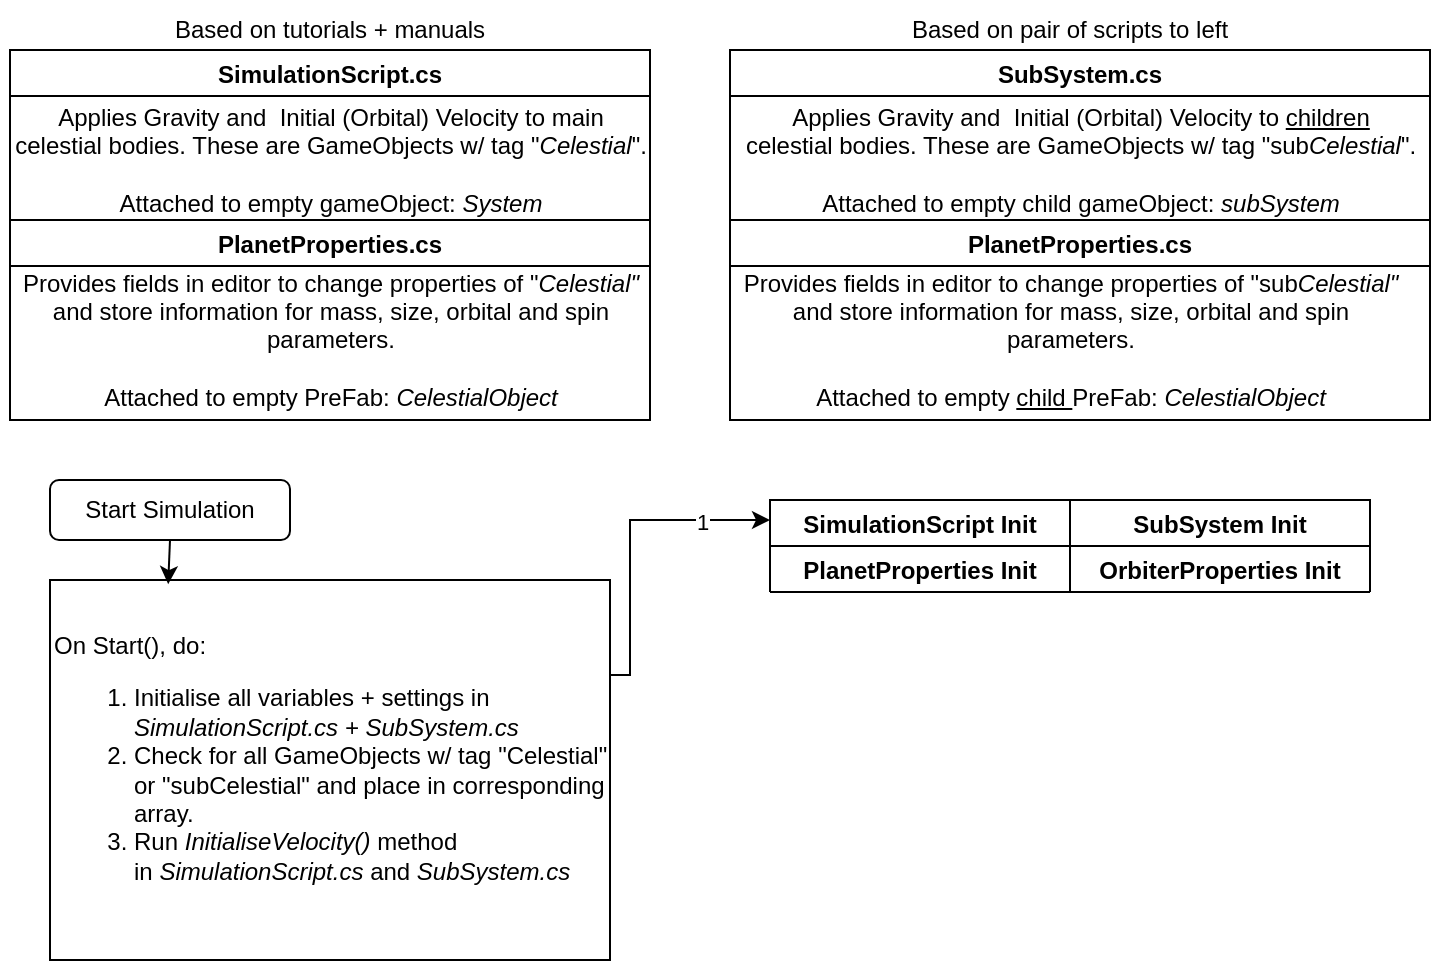 <mxfile version="16.6.5" type="github"><diagram id="WThPoW0LyPVWtw6-_KAM" name="Page-1"><mxGraphModel dx="1381" dy="1864" grid="1" gridSize="10" guides="1" tooltips="1" connect="1" arrows="1" fold="1" page="1" pageScale="1" pageWidth="850" pageHeight="1100" math="0" shadow="0"><root><mxCell id="0"/><mxCell id="1" parent="0"/><mxCell id="TDnozvJFHoWKGeAWm20H-30" style="edgeStyle=orthogonalEdgeStyle;rounded=0;orthogonalLoop=1;jettySize=auto;html=1;exitX=1;exitY=0.25;exitDx=0;exitDy=0;" edge="1" parent="1" source="TDnozvJFHoWKGeAWm20H-1"><mxGeometry relative="1" as="geometry"><mxPoint x="390" y="40" as="targetPoint"/><Array as="points"><mxPoint x="320" y="118"/><mxPoint x="320" y="40"/></Array></mxGeometry></mxCell><mxCell id="TDnozvJFHoWKGeAWm20H-36" value="1" style="edgeLabel;html=1;align=center;verticalAlign=middle;resizable=0;points=[];" vertex="1" connectable="0" parent="TDnozvJFHoWKGeAWm20H-30"><mxGeometry x="0.554" y="-1" relative="1" as="geometry"><mxPoint x="1" as="offset"/></mxGeometry></mxCell><mxCell id="TDnozvJFHoWKGeAWm20H-1" value="&lt;div&gt;&lt;span&gt;On Start(), do:&lt;/span&gt;&lt;/div&gt;&lt;div&gt;&lt;ol&gt;&lt;li&gt;&lt;span&gt;Initialise all variables + settings in &lt;/span&gt;&lt;i&gt;SimulationScript.cs + SubSystem.cs&lt;/i&gt;&lt;/li&gt;&lt;li&gt;Check for all GameObjects w/ tag &quot;Celestial&quot; or &quot;subCelestial&quot; and place in corresponding array.&lt;/li&gt;&lt;li&gt;Run &lt;i&gt;InitialiseVelocity()&lt;/i&gt;&amp;nbsp;method in&amp;nbsp;&lt;i&gt;SimulationScript.cs &lt;/i&gt;and &lt;i&gt;SubSystem.cs&lt;/i&gt;&amp;nbsp;&lt;/li&gt;&lt;/ol&gt;&lt;/div&gt;" style="rounded=0;whiteSpace=wrap;html=1;align=left;" vertex="1" parent="1"><mxGeometry x="30" y="70" width="280" height="190" as="geometry"/></mxCell><mxCell id="TDnozvJFHoWKGeAWm20H-29" style="edgeStyle=orthogonalEdgeStyle;rounded=0;orthogonalLoop=1;jettySize=auto;html=1;exitX=0.5;exitY=1;exitDx=0;exitDy=0;entryX=0.211;entryY=0.011;entryDx=0;entryDy=0;entryPerimeter=0;" edge="1" parent="1" source="TDnozvJFHoWKGeAWm20H-2" target="TDnozvJFHoWKGeAWm20H-1"><mxGeometry relative="1" as="geometry"/></mxCell><mxCell id="TDnozvJFHoWKGeAWm20H-2" value="Start Simulation" style="rounded=1;whiteSpace=wrap;html=1;" vertex="1" parent="1"><mxGeometry x="30" y="20" width="120" height="30" as="geometry"/></mxCell><mxCell id="TDnozvJFHoWKGeAWm20H-22" value="" style="group" vertex="1" connectable="0" parent="1"><mxGeometry x="10" y="-220" width="320" height="210" as="geometry"/></mxCell><mxCell id="TDnozvJFHoWKGeAWm20H-3" value="SimulationScript.cs" style="swimlane;" vertex="1" parent="TDnozvJFHoWKGeAWm20H-22"><mxGeometry y="25" width="320" height="85" as="geometry"><mxRectangle y="25" width="140" height="23" as="alternateBounds"/></mxGeometry></mxCell><mxCell id="TDnozvJFHoWKGeAWm20H-9" value="Applies Gravity and&amp;nbsp; Initial (Orbital) Velocity to main&lt;br&gt;celestial bodies. These are GameObjects w/ tag &quot;&lt;i&gt;Celestial&lt;/i&gt;&quot;.&lt;br&gt;&lt;br&gt;Attached to empty gameObject: &lt;i&gt;System&lt;/i&gt;" style="text;html=1;align=center;verticalAlign=middle;resizable=0;points=[];autosize=1;strokeColor=none;fillColor=none;" vertex="1" parent="TDnozvJFHoWKGeAWm20H-3"><mxGeometry x="-5" y="25" width="330" height="60" as="geometry"/></mxCell><mxCell id="TDnozvJFHoWKGeAWm20H-4" value="PlanetProperties.cs" style="swimlane;" vertex="1" parent="TDnozvJFHoWKGeAWm20H-22"><mxGeometry y="110" width="320" height="100" as="geometry"/></mxCell><mxCell id="TDnozvJFHoWKGeAWm20H-11" value="Provides fields in editor to change properties of &quot;&lt;i&gt;Celestial&quot;&lt;/i&gt;&lt;br&gt;and store information for mass, size, orbital and spin&lt;br&gt;parameters.&lt;br&gt;&lt;br&gt;Attached to empty PreFab: &lt;i&gt;CelestialObject&lt;/i&gt;" style="text;html=1;align=center;verticalAlign=middle;resizable=0;points=[];autosize=1;strokeColor=none;fillColor=none;" vertex="1" parent="TDnozvJFHoWKGeAWm20H-4"><mxGeometry y="20" width="320" height="80" as="geometry"/></mxCell><mxCell id="TDnozvJFHoWKGeAWm20H-7" value="Based on tutorials + manuals" style="text;html=1;strokeColor=none;fillColor=none;align=center;verticalAlign=middle;whiteSpace=wrap;rounded=0;" vertex="1" parent="TDnozvJFHoWKGeAWm20H-22"><mxGeometry width="320" height="30" as="geometry"/></mxCell><mxCell id="TDnozvJFHoWKGeAWm20H-23" value="" style="group" vertex="1" connectable="0" parent="1"><mxGeometry x="370" y="-220" width="350" height="210" as="geometry"/></mxCell><mxCell id="TDnozvJFHoWKGeAWm20H-24" value="SubSystem.cs" style="swimlane;" vertex="1" parent="TDnozvJFHoWKGeAWm20H-23"><mxGeometry y="25" width="350" height="85" as="geometry"/></mxCell><mxCell id="TDnozvJFHoWKGeAWm20H-25" value="Applies Gravity and&amp;nbsp; Initial (Orbital) Velocity to &lt;u&gt;children&lt;/u&gt;&lt;br&gt;celestial bodies. These are GameObjects w/ tag &quot;sub&lt;i&gt;Celestial&lt;/i&gt;&quot;.&lt;br&gt;&lt;br&gt;Attached to empty child gameObject: &lt;i&gt;subSystem&lt;/i&gt;" style="text;html=1;align=center;verticalAlign=middle;resizable=0;points=[];autosize=1;strokeColor=none;fillColor=none;" vertex="1" parent="TDnozvJFHoWKGeAWm20H-24"><mxGeometry y="25" width="350" height="60" as="geometry"/></mxCell><mxCell id="TDnozvJFHoWKGeAWm20H-26" value="PlanetProperties.cs" style="swimlane;" vertex="1" parent="TDnozvJFHoWKGeAWm20H-23"><mxGeometry y="110" width="350" height="100" as="geometry"/></mxCell><mxCell id="TDnozvJFHoWKGeAWm20H-27" value="Provides fields in editor to change properties of &quot;sub&lt;i&gt;Celestial&quot;&lt;/i&gt;&lt;br&gt;and store information for mass, size, orbital and spin&lt;br&gt;parameters.&lt;br&gt;&lt;br&gt;Attached to empty &lt;u&gt;child &lt;/u&gt;PreFab: &lt;i&gt;CelestialObject&lt;/i&gt;" style="text;html=1;align=center;verticalAlign=middle;resizable=0;points=[];autosize=1;strokeColor=none;fillColor=none;" vertex="1" parent="TDnozvJFHoWKGeAWm20H-26"><mxGeometry y="20" width="340" height="80" as="geometry"/></mxCell><mxCell id="TDnozvJFHoWKGeAWm20H-28" value="Based on pair of scripts to left" style="text;html=1;strokeColor=none;fillColor=none;align=center;verticalAlign=middle;whiteSpace=wrap;rounded=0;" vertex="1" parent="TDnozvJFHoWKGeAWm20H-23"><mxGeometry width="340" height="30" as="geometry"/></mxCell><mxCell id="TDnozvJFHoWKGeAWm20H-39" value="SimulationScript Init" style="swimlane;" vertex="1" collapsed="1" parent="1"><mxGeometry x="390" y="30" width="150" height="23" as="geometry"><mxRectangle x="390" y="30" width="360" height="200" as="alternateBounds"/></mxGeometry></mxCell><mxCell id="TDnozvJFHoWKGeAWm20H-40" value="&lt;ul&gt;&lt;li&gt;Simulation Settings&lt;/li&gt;&lt;ul&gt;&lt;li&gt;frameRate (int)&lt;/li&gt;&lt;li&gt;initialTimeScale (float)&lt;/li&gt;&lt;li&gt;initialFixedTimeStep (float)&lt;/li&gt;&lt;li&gt;timeStart (float)&lt;/li&gt;&lt;li&gt;physTimeStart (float)&lt;/li&gt;&lt;/ul&gt;&lt;li&gt;Simulation Parameters&lt;/li&gt;&lt;ul&gt;&lt;li&gt;G (float) //&lt;i&gt;Gravitational Constant&lt;/i&gt;&lt;/li&gt;&lt;li&gt;celestials (GameObject[]) //Array of Celestials&lt;/li&gt;&lt;li&gt;massCOx (float) //&lt;i&gt;Mass of CelObject x&lt;/i&gt;&lt;/li&gt;&lt;/ul&gt;&lt;/ul&gt;" style="text;html=1;align=left;verticalAlign=middle;resizable=0;points=[];autosize=1;strokeColor=none;fillColor=none;" vertex="1" parent="TDnozvJFHoWKGeAWm20H-39"><mxGeometry x="10" y="20" width="340" height="170" as="geometry"/></mxCell><mxCell id="TDnozvJFHoWKGeAWm20H-38" value="SubSystem Init" style="swimlane;" vertex="1" collapsed="1" parent="1"><mxGeometry x="540" y="30" width="150" height="23" as="geometry"><mxRectangle x="540" y="30" width="420" height="200" as="alternateBounds"/></mxGeometry></mxCell><mxCell id="TDnozvJFHoWKGeAWm20H-37" value="&lt;ul&gt;&lt;li&gt;Simulation Parameters&lt;/li&gt;&lt;ul&gt;&lt;li&gt;G (float) //&amp;nbsp;&lt;i&gt;Gravitational Constant&lt;/i&gt;&lt;/li&gt;&lt;li&gt;subCelestials (GameObject[]) // Array of subCelestials&lt;/li&gt;&lt;li&gt;parentObj (GameObject) //&amp;nbsp;&lt;i&gt;Parent object, or host of system&lt;/i&gt;&lt;/li&gt;&lt;li&gt;&lt;span&gt;parentMass (float) // &lt;i&gt;Mass of parent&lt;/i&gt;&lt;/span&gt;&lt;br&gt;&lt;/li&gt;&lt;li&gt;&lt;span&gt;orbiterMass (float) // &lt;i&gt;Mass of subCelestial[i]&lt;/i&gt;&lt;/span&gt;&lt;/li&gt;&lt;/ul&gt;&lt;/ul&gt;" style="text;html=1;align=left;verticalAlign=middle;resizable=0;points=[];autosize=1;strokeColor=none;fillColor=none;" vertex="1" parent="TDnozvJFHoWKGeAWm20H-38"><mxGeometry x="5" y="23" width="410" height="110" as="geometry"/></mxCell><mxCell id="TDnozvJFHoWKGeAWm20H-41" value="PlanetProperties Init" style="swimlane;" vertex="1" collapsed="1" parent="1"><mxGeometry x="390" y="53" width="150" height="23" as="geometry"><mxRectangle x="390" y="53" width="530" height="200" as="alternateBounds"/></mxGeometry></mxCell><mxCell id="TDnozvJFHoWKGeAWm20H-42" value="&lt;ul&gt;&lt;li&gt;RigidBody Parameters&lt;/li&gt;&lt;ul&gt;&lt;li&gt;volumetricMeanRadius (float) // &lt;i&gt;Scale/Radius of spherical body&lt;/i&gt;&lt;/li&gt;&lt;li&gt;mass (float) // &lt;i&gt;Mass of body&lt;/i&gt;&lt;/li&gt;&lt;li&gt;dayPeriod (float) //&lt;i&gt;&amp;nbsp;Length of SOLAR day in realtime seconds&lt;/i&gt;&lt;/li&gt;&lt;li&gt;axisOfRotation (Vector3) // &lt;i&gt;Axis to spin sphere about&lt;/i&gt;&lt;/li&gt;&lt;/ul&gt;&lt;li&gt;Orbital Parameters&lt;/li&gt;&lt;ul&gt;&lt;li&gt;periDistance (float) // &lt;i&gt;Closest Distance to barycenter&lt;/i&gt;&lt;/li&gt;&lt;li&gt;apDistance (float) // &lt;i&gt;Furthest Distance to barycenter&lt;/i&gt;&lt;/li&gt;&lt;li&gt;orbitalPeriod (float) // &lt;i&gt;Time in realtime seconds to orbit around barycenter&lt;/i&gt;&lt;/li&gt;&lt;li&gt;semiMajor (float) // A&lt;i&gt;verage distance between barycenter and body. 2a=peri + ap&lt;/i&gt;&lt;/li&gt;&lt;/ul&gt;&lt;/ul&gt;" style="text;html=1;align=left;verticalAlign=middle;resizable=0;points=[];autosize=1;strokeColor=none;fillColor=none;" vertex="1" parent="TDnozvJFHoWKGeAWm20H-41"><mxGeometry y="17" width="520" height="170" as="geometry"/></mxCell><mxCell id="TDnozvJFHoWKGeAWm20H-43" value="OrbiterProperties Init" style="swimlane;" vertex="1" collapsed="1" parent="1"><mxGeometry x="540" y="53" width="150" height="23" as="geometry"><mxRectangle x="540" y="53" width="530" height="200" as="alternateBounds"/></mxGeometry></mxCell><mxCell id="TDnozvJFHoWKGeAWm20H-44" value="&lt;ul&gt;&lt;li&gt;RigidBody Parameters&lt;/li&gt;&lt;ul&gt;&lt;li&gt;volumetricMeanRadius (float) // &lt;i&gt;Scale/Radius of spherical body&lt;/i&gt;&lt;/li&gt;&lt;li&gt;mass (float) // &lt;i&gt;Mass of body&lt;/i&gt;&lt;/li&gt;&lt;li&gt;dayPeriod (float) //&lt;i&gt;&amp;nbsp;Length of SOLAR day in realtime seconds&lt;/i&gt;&lt;/li&gt;&lt;li&gt;axisOfRotation (Vector3) // &lt;i&gt;Axis to spin sphere about&lt;/i&gt;&lt;/li&gt;&lt;/ul&gt;&lt;li&gt;Orbital Parameters&lt;/li&gt;&lt;ul&gt;&lt;li&gt;periDistance (float) // &lt;i&gt;Closest Distance to barycenter&lt;/i&gt;&lt;/li&gt;&lt;li&gt;apDistance (float) // &lt;i&gt;Furthest Distance to barycenter&lt;/i&gt;&lt;/li&gt;&lt;li&gt;orbitalPeriod (float) // &lt;i&gt;Time in realtime seconds to orbit around barycenter&lt;/i&gt;&lt;/li&gt;&lt;li&gt;semiMajor (float) // A&lt;i&gt;verage distance between barycenter and body. 2a=peri + ap&lt;/i&gt;&lt;/li&gt;&lt;/ul&gt;&lt;/ul&gt;" style="text;html=1;align=left;verticalAlign=middle;resizable=0;points=[];autosize=1;strokeColor=none;fillColor=none;" vertex="1" parent="TDnozvJFHoWKGeAWm20H-43"><mxGeometry y="17" width="520" height="170" as="geometry"/></mxCell></root></mxGraphModel></diagram></mxfile>